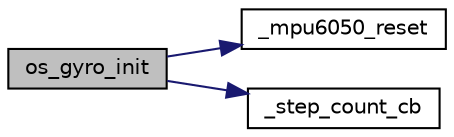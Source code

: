 digraph "os_gyro_init"
{
 // LATEX_PDF_SIZE
  bgcolor="transparent";
  edge [fontname="Helvetica",fontsize="10",labelfontname="Helvetica",labelfontsize="10"];
  node [fontname="Helvetica",fontsize="10",shape=record];
  rankdir="LR";
  Node1 [label="os_gyro_init",height=0.2,width=0.4,color="black", fillcolor="grey75", style="filled", fontcolor="black",tooltip=" "];
  Node1 -> Node2 [color="midnightblue",fontsize="10",style="solid",fontname="Helvetica"];
  Node2 [label="_mpu6050_reset",height=0.2,width=0.4,color="black",URL="$gyro_8c.html#acf7e086680c3fc29c5db264bbee75751",tooltip=" "];
  Node1 -> Node3 [color="midnightblue",fontsize="10",style="solid",fontname="Helvetica"];
  Node3 [label="_step_count_cb",height=0.2,width=0.4,color="black",URL="$gyro_8c.html#ac50792f477b3bb3a7178bff9664627a1",tooltip=" "];
}
